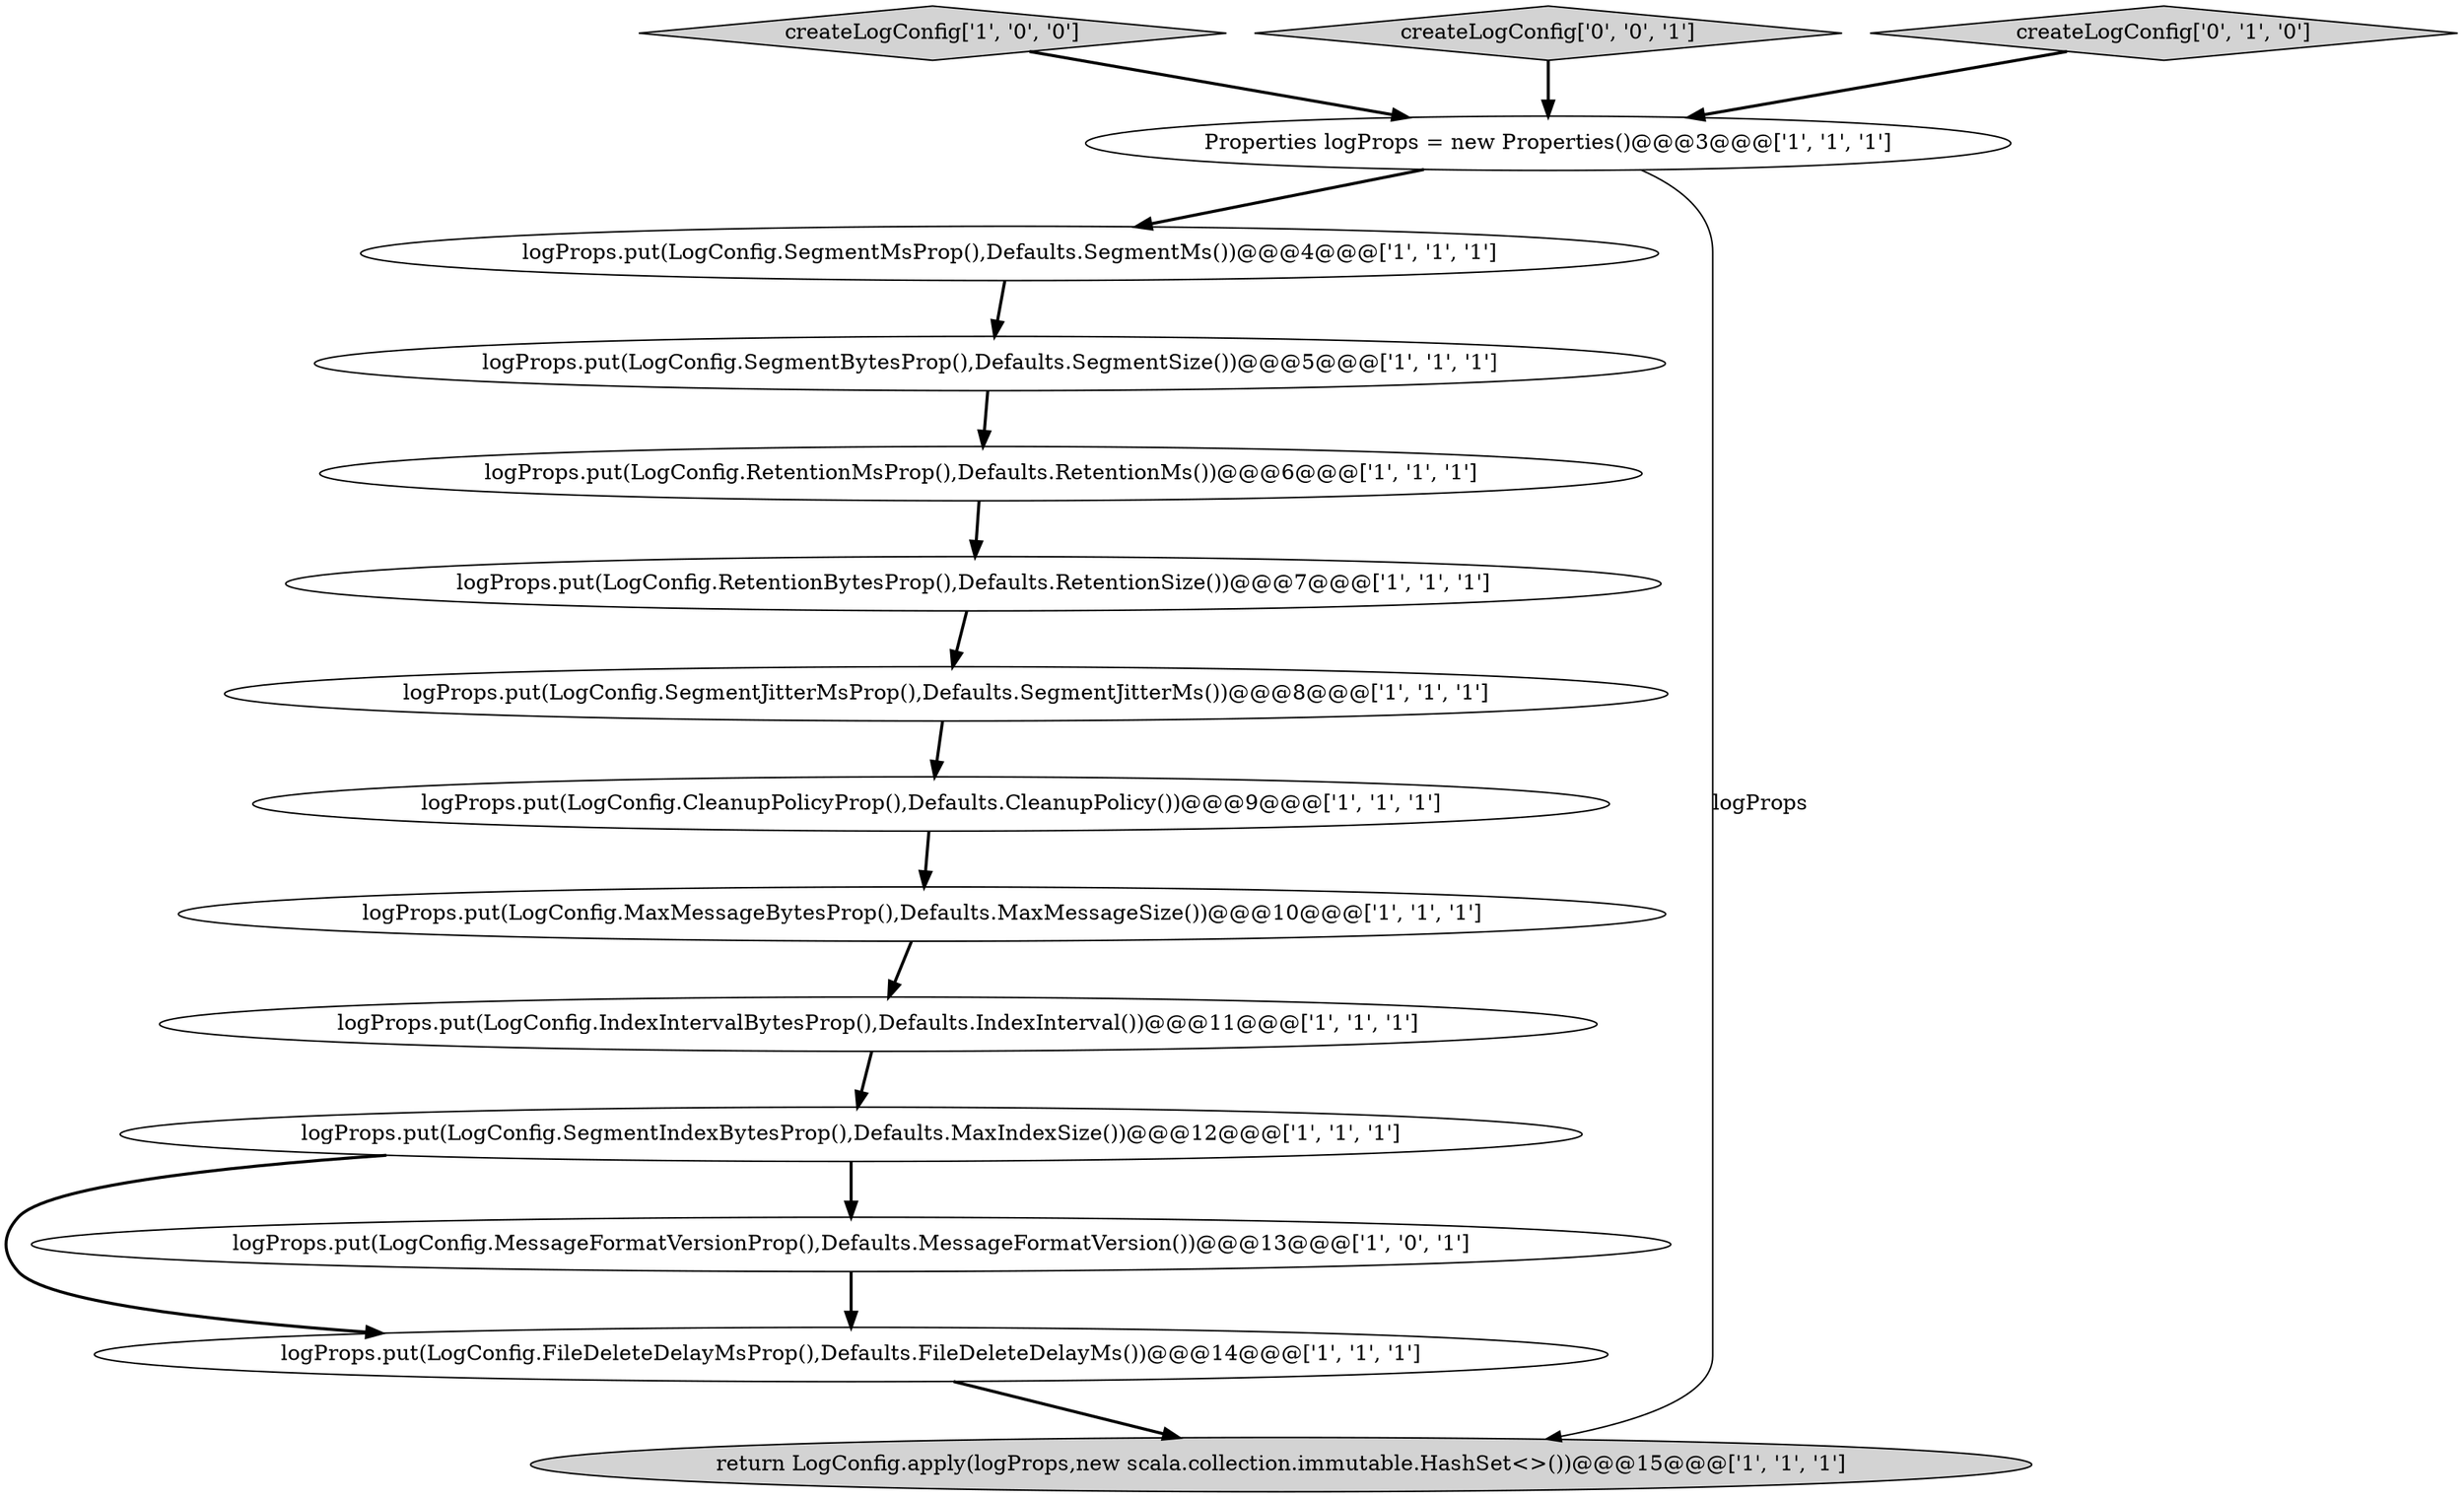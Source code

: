 digraph {
2 [style = filled, label = "createLogConfig['1', '0', '0']", fillcolor = lightgray, shape = diamond image = "AAA0AAABBB1BBB"];
3 [style = filled, label = "logProps.put(LogConfig.SegmentIndexBytesProp(),Defaults.MaxIndexSize())@@@12@@@['1', '1', '1']", fillcolor = white, shape = ellipse image = "AAA0AAABBB1BBB"];
6 [style = filled, label = "logProps.put(LogConfig.SegmentMsProp(),Defaults.SegmentMs())@@@4@@@['1', '1', '1']", fillcolor = white, shape = ellipse image = "AAA0AAABBB1BBB"];
12 [style = filled, label = "logProps.put(LogConfig.FileDeleteDelayMsProp(),Defaults.FileDeleteDelayMs())@@@14@@@['1', '1', '1']", fillcolor = white, shape = ellipse image = "AAA0AAABBB1BBB"];
8 [style = filled, label = "logProps.put(LogConfig.MessageFormatVersionProp(),Defaults.MessageFormatVersion())@@@13@@@['1', '0', '1']", fillcolor = white, shape = ellipse image = "AAA0AAABBB1BBB"];
5 [style = filled, label = "return LogConfig.apply(logProps,new scala.collection.immutable.HashSet<>())@@@15@@@['1', '1', '1']", fillcolor = lightgray, shape = ellipse image = "AAA0AAABBB1BBB"];
15 [style = filled, label = "createLogConfig['0', '0', '1']", fillcolor = lightgray, shape = diamond image = "AAA0AAABBB3BBB"];
14 [style = filled, label = "createLogConfig['0', '1', '0']", fillcolor = lightgray, shape = diamond image = "AAA0AAABBB2BBB"];
7 [style = filled, label = "logProps.put(LogConfig.RetentionMsProp(),Defaults.RetentionMs())@@@6@@@['1', '1', '1']", fillcolor = white, shape = ellipse image = "AAA0AAABBB1BBB"];
0 [style = filled, label = "Properties logProps = new Properties()@@@3@@@['1', '1', '1']", fillcolor = white, shape = ellipse image = "AAA0AAABBB1BBB"];
10 [style = filled, label = "logProps.put(LogConfig.CleanupPolicyProp(),Defaults.CleanupPolicy())@@@9@@@['1', '1', '1']", fillcolor = white, shape = ellipse image = "AAA0AAABBB1BBB"];
13 [style = filled, label = "logProps.put(LogConfig.IndexIntervalBytesProp(),Defaults.IndexInterval())@@@11@@@['1', '1', '1']", fillcolor = white, shape = ellipse image = "AAA0AAABBB1BBB"];
4 [style = filled, label = "logProps.put(LogConfig.SegmentBytesProp(),Defaults.SegmentSize())@@@5@@@['1', '1', '1']", fillcolor = white, shape = ellipse image = "AAA0AAABBB1BBB"];
11 [style = filled, label = "logProps.put(LogConfig.SegmentJitterMsProp(),Defaults.SegmentJitterMs())@@@8@@@['1', '1', '1']", fillcolor = white, shape = ellipse image = "AAA0AAABBB1BBB"];
1 [style = filled, label = "logProps.put(LogConfig.RetentionBytesProp(),Defaults.RetentionSize())@@@7@@@['1', '1', '1']", fillcolor = white, shape = ellipse image = "AAA0AAABBB1BBB"];
9 [style = filled, label = "logProps.put(LogConfig.MaxMessageBytesProp(),Defaults.MaxMessageSize())@@@10@@@['1', '1', '1']", fillcolor = white, shape = ellipse image = "AAA0AAABBB1BBB"];
6->4 [style = bold, label=""];
15->0 [style = bold, label=""];
10->9 [style = bold, label=""];
2->0 [style = bold, label=""];
7->1 [style = bold, label=""];
0->5 [style = solid, label="logProps"];
12->5 [style = bold, label=""];
13->3 [style = bold, label=""];
3->12 [style = bold, label=""];
14->0 [style = bold, label=""];
0->6 [style = bold, label=""];
11->10 [style = bold, label=""];
3->8 [style = bold, label=""];
8->12 [style = bold, label=""];
4->7 [style = bold, label=""];
1->11 [style = bold, label=""];
9->13 [style = bold, label=""];
}
